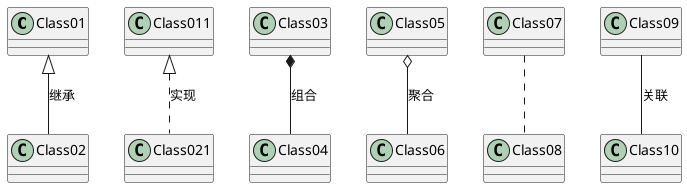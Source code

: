 
@startuml

Class01 <|-- Class02 : 继承

Class011 <|.. Class021 : 实现

Class03 *-- Class04 :组合

Class05 o-- Class06 : 聚合

Class07 .. Class08

Class09 -- Class10 :关联

@enduml